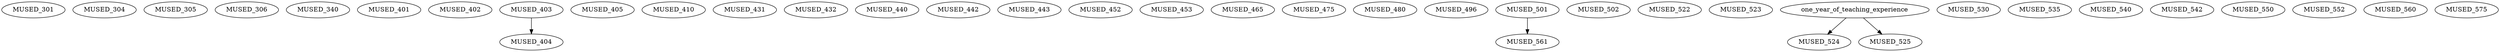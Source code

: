 digraph G {
    MUSED_301;
    MUSED_304;
    MUSED_305;
    MUSED_306;
    MUSED_340;
    MUSED_401;
    MUSED_402;
    MUSED_403;
    edge [color=black];
    MUSED_403 -> MUSED_404;
    MUSED_405;
    MUSED_410;
    MUSED_431;
    MUSED_432;
    MUSED_440;
    MUSED_442;
    MUSED_443;
    MUSED_452;
    MUSED_453;
    MUSED_465;
    MUSED_475;
    MUSED_480;
    MUSED_496;
    MUSED_501;
    MUSED_502;
    MUSED_522;
    MUSED_523;
    edge [color=black];
    one_year_of_teaching_experience -> MUSED_524;
    edge [color=black];
    one_year_of_teaching_experience -> MUSED_525;
    MUSED_530;
    MUSED_535;
    MUSED_540;
    MUSED_542;
    MUSED_550;
    MUSED_552;
    MUSED_560;
    edge [color=black];
    MUSED_501 -> MUSED_561;
    MUSED_575;
}

